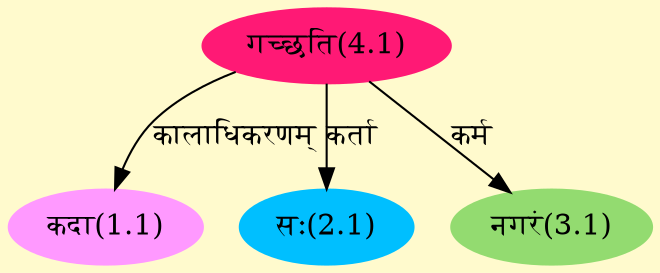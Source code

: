digraph G{
rankdir=BT;
 compound=true;
 bgcolor="lemonchiffon1";
Node1_1 [style=filled, color="#FF99FF" label = "कदा(1.1)"]
Node4_1 [style=filled, color="#FF1975" label = "गच्छति(4.1)"]
Node2_1 [style=filled, color="#00BFFF" label = "सः(2.1)"]
Node3_1 [style=filled, color="#93DB70" label = "नगरं(3.1)"]
/* Start of Relations section */

Node1_1 -> Node4_1 [  label="कालाधिकरणम्"  dir="back" ]
Node2_1 -> Node4_1 [  label="कर्ता"  dir="back" ]
Node3_1 -> Node4_1 [  label="कर्म"  dir="back" ]
}
